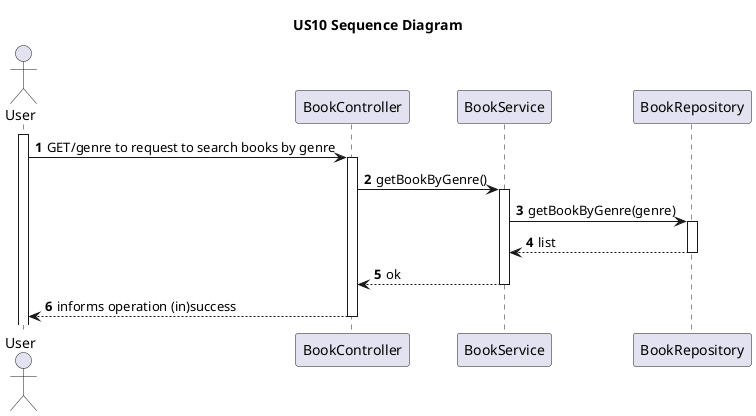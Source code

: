 @startuml
'https://SubscriptionServicetuml.com/sequence-diagram

title US10 Sequence Diagram

autoactivate on
autonumber


actor "User" as user
participant "BookController" as ctrl
participant "BookService" as ser
participant "BookRepository" as repo
activate user


user -> ctrl: GET/genre to request to search books by genre
ctrl -> ser: getBookByGenre()
ser -> repo: getBookByGenre(genre)
repo --> ser: list
ser --> ctrl: ok
ctrl -->user: informs operation (in)success


@enduml
